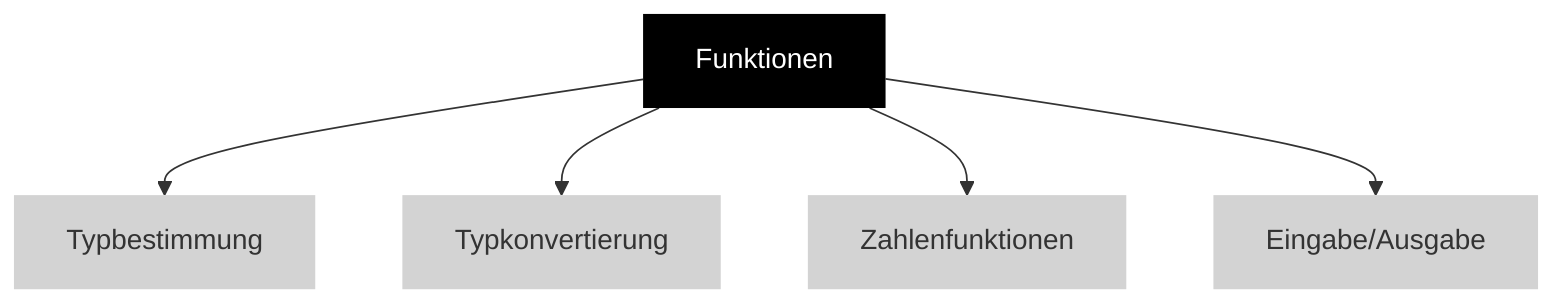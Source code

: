 flowchart

    Funktionen --> Typbestimmung
    Funktionen --> Typkonvertierung
    Funktionen --> Zahlenfunktionen
    Funktionen --> EA["Eingabe/Ausgabe"]

    style Funktionen fill:black,color:white,stroke-width:0px

    style Typbestimmung fill:lightgray,stroke-width:0px
    style Typkonvertierung fill:lightgray,stroke-width:0px
    style Zahlenfunktionen fill:lightgray,stroke-width:0px
    style EA fill:lightgray,stroke-width:0px